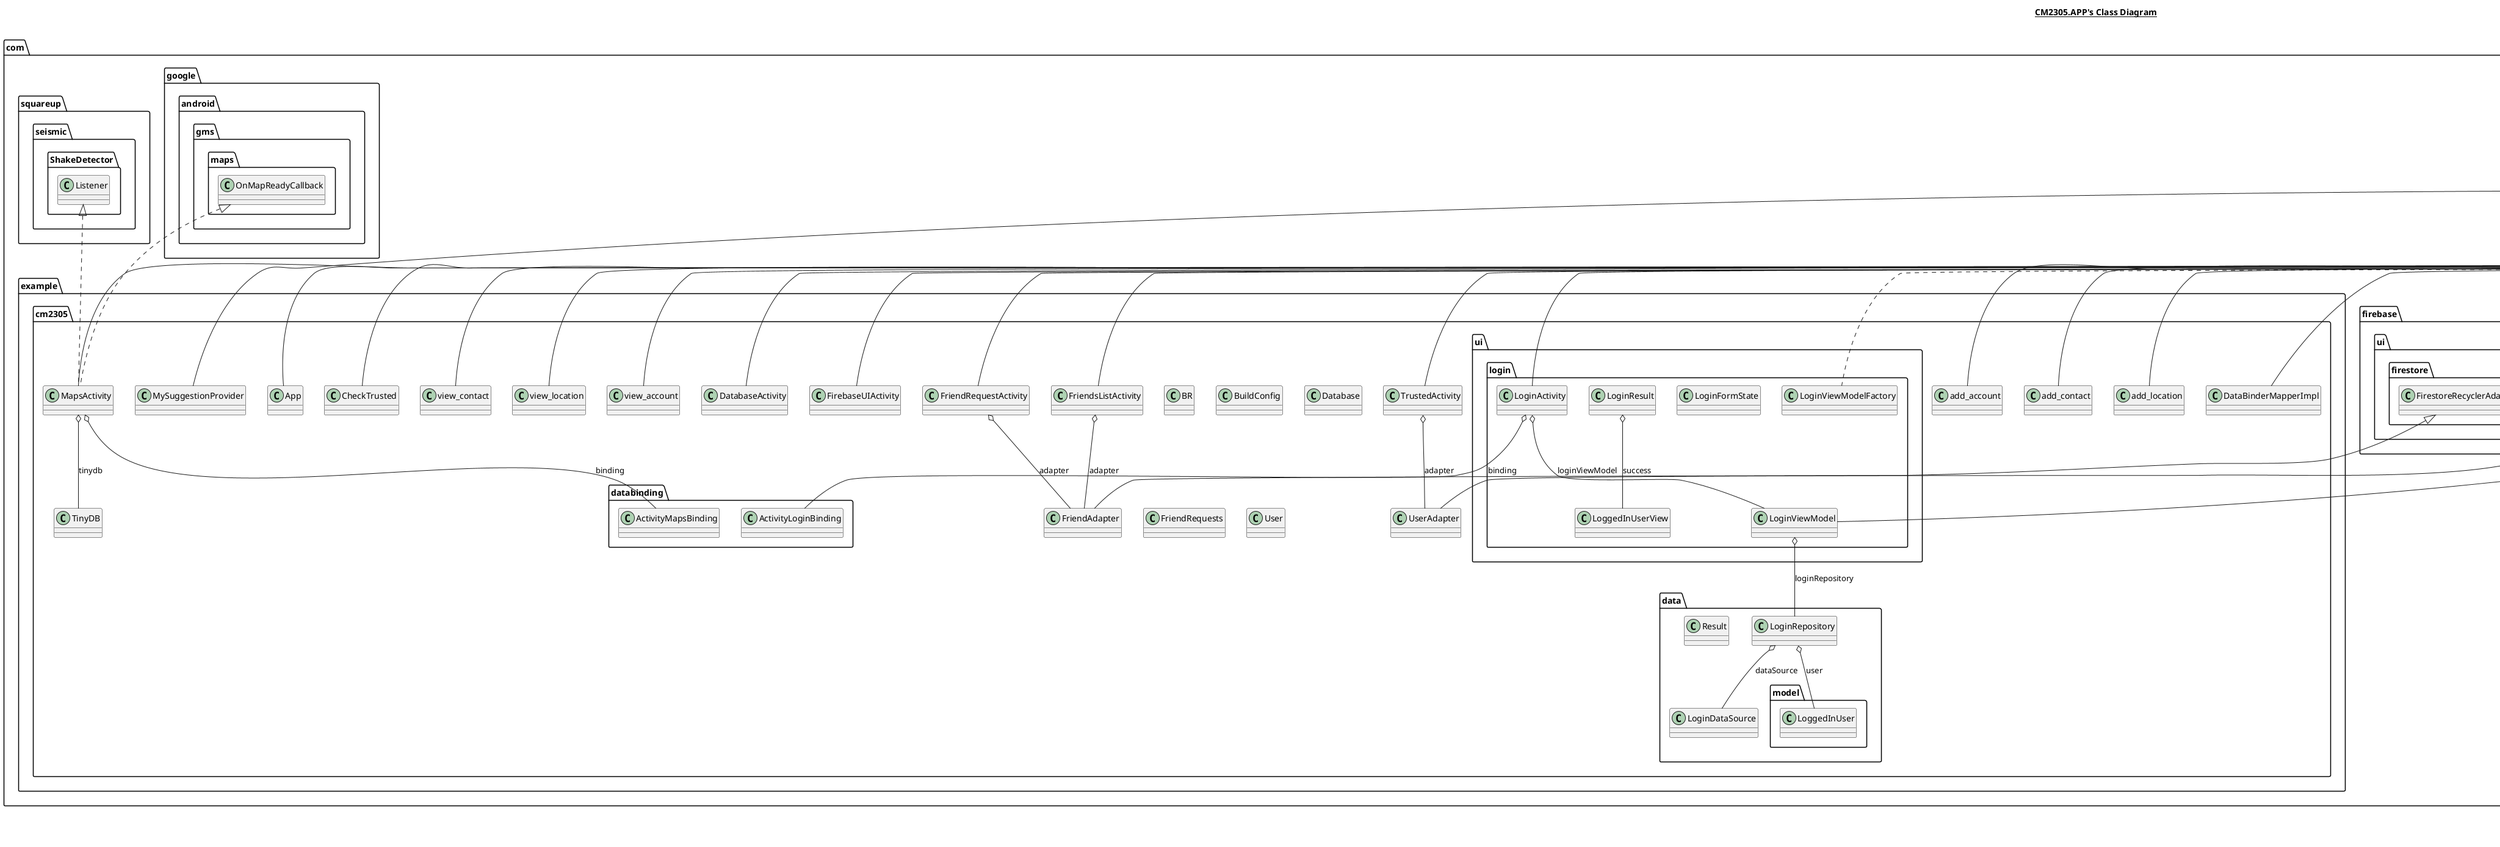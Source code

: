 @startuml

title __CM2305.APP's Class Diagram__\n

  namespace androidx.databinding {
    class androidx.databinding.DataBinderMapperImpl {
    }
  }
  

  namespace androidx.databinding {
    interface androidx.databinding.DataBindingComponent {
    }
  }
  

  namespace androidx.databinding {
    namespace library.baseAdapters {
      class androidx.databinding.library.baseAdapters.BR {
      }
    }
  }
  

  namespace com.example.cm2305 {
    class com.example.cm2305.App {
    }
  }
  

  namespace com.example.cm2305 {
    class com.example.cm2305.BR {
    }
  }
  

  namespace com.example.cm2305 {
    class com.example.cm2305.BuildConfig {
    }
  }
  

  namespace com.example.cm2305 {
    class com.example.cm2305.CheckTrusted {
    }
  }
  

  namespace com.example.cm2305 {
    class com.example.cm2305.DataBinderMapperImpl {
    }
  }
  

  namespace com.example.cm2305 {
    class com.example.cm2305.Database {
    }
  }
  

  namespace com.example.cm2305 {
    class com.example.cm2305.DatabaseActivity {
    }
  }
  

  namespace com.example.cm2305 {
    class com.example.cm2305.FirebaseUIActivity {
    }
  }
  

  namespace com.example.cm2305 {
    class com.example.cm2305.FriendAdapter {
    }
  }
  

  namespace com.example.cm2305 {
    class com.example.cm2305.FriendRequestActivity {
    }
  }
  

  namespace com.example.cm2305 {
    class com.example.cm2305.FriendRequests {
    }
  }
  

  namespace com.example.cm2305 {
    class com.example.cm2305.FriendsListActivity {
    }
  }
  

  namespace com.example.cm2305 {
    class com.example.cm2305.MapsActivity {
    }
  }
  

  namespace com.example.cm2305 {
    class com.example.cm2305.MySuggestionProvider {
    }
  }
  

  namespace com.example.cm2305 {
    class com.example.cm2305.TinyDB {
    }
  }
  

  namespace com.example.cm2305 {
    class com.example.cm2305.TrustedActivity {
    }
  }
  

  namespace com.example.cm2305 {
    class com.example.cm2305.User {
    }
  }
  

  namespace com.example.cm2305 {
    class com.example.cm2305.UserAdapter {
    }
  }
  

  namespace com.example.cm2305 {
    class com.example.cm2305.add_account {
    }
  }
  

  namespace com.example.cm2305 {
    class com.example.cm2305.add_contact {
    }
  }
  

  namespace com.example.cm2305 {
    class com.example.cm2305.add_location {
    }
  }
  

  namespace com.example.cm2305 {
    namespace data {
      class com.example.cm2305.data.LoginDataSource {
      }
    }
  }
  

  namespace com.example.cm2305 {
    namespace data {
      class com.example.cm2305.data.LoginRepository {
      }
    }
  }
  

  namespace com.example.cm2305 {
    namespace data {
      class com.example.cm2305.data.Result {
      }
    }
  }
  

  namespace com.example.cm2305 {
    namespace data {
      namespace model {
        class com.example.cm2305.data.model.LoggedInUser {
        }
      }
    }
  }
  

  namespace com.example.cm2305 {
    namespace ui.login {
      class com.example.cm2305.ui.login.LoggedInUserView {
      }
    }
  }
  

  namespace com.example.cm2305 {
    namespace ui.login {
      class com.example.cm2305.ui.login.LoginActivity {
      }
    }
  }
  

  namespace com.example.cm2305 {
    namespace ui.login {
      class com.example.cm2305.ui.login.LoginFormState {
      }
    }
  }
  

  namespace com.example.cm2305 {
    namespace ui.login {
      class com.example.cm2305.ui.login.LoginResult {
      }
    }
  }
  

  namespace com.example.cm2305 {
    namespace ui.login {
      class com.example.cm2305.ui.login.LoginViewModel {
      }
    }
  }
  

  namespace com.example.cm2305 {
    namespace ui.login {
      class com.example.cm2305.ui.login.LoginViewModelFactory {
      }
    }
  }
  

  namespace com.example.cm2305 {
    class com.example.cm2305.view_account {
    }
  }
  

  namespace com.example.cm2305 {
    class com.example.cm2305.view_contact {
    }
  }
  

  namespace com.example.cm2305 {
    class com.example.cm2305.view_location {
    }
  }
  

  androidx.databinding.DataBinderMapperImpl -up-|> androidx.databinding.MergedDataBinderMapper
  com.example.cm2305.App -up-|> android.app.Application
  com.example.cm2305.CheckTrusted -up-|> androidx.fragment.app.FragmentActivity
  com.example.cm2305.DataBinderMapperImpl -up-|> androidx.databinding.DataBinderMapper
  com.example.cm2305.DatabaseActivity -up-|> androidx.appcompat.app.AppCompatActivity
  com.example.cm2305.FirebaseUIActivity -up-|> androidx.appcompat.app.AppCompatActivity
  com.example.cm2305.FriendAdapter -up-|> com.firebase.ui.firestore.FirestoreRecyclerAdapter
  com.example.cm2305.FriendAdapter o-- com.example.cm2305.FriendAdapter.OnItemClickListener : listener
  com.example.cm2305.FriendRequestActivity -up-|> androidx.appcompat.app.AppCompatActivity
  com.example.cm2305.FriendRequestActivity o-- com.example.cm2305.FriendAdapter : adapter
  com.example.cm2305.FriendsListActivity -up-|> androidx.appcompat.app.AppCompatActivity
  com.example.cm2305.FriendsListActivity o-- com.example.cm2305.FriendAdapter : adapter
  com.example.cm2305.MapsActivity .up.|> com.google.android.gms.maps.OnMapReadyCallback
  com.example.cm2305.MapsActivity .up.|> com.squareup.seismic.ShakeDetector.Listener
  com.example.cm2305.MapsActivity -up-|> androidx.fragment.app.FragmentActivity
  com.example.cm2305.MapsActivity o-- com.example.cm2305.databinding.ActivityMapsBinding : binding
  com.example.cm2305.MapsActivity o-- com.example.cm2305.TinyDB : tinydb
  com.example.cm2305.MySuggestionProvider -up-|> android.content.SearchRecentSuggestionsProvider
  com.example.cm2305.TrustedActivity -up-|> androidx.appcompat.app.AppCompatActivity
  com.example.cm2305.TrustedActivity o-- com.example.cm2305.UserAdapter : adapter
  com.example.cm2305.UserAdapter -up-|> com.firebase.ui.database.FirebaseRecyclerAdapter
  com.example.cm2305.add_account -up-|> androidx.fragment.app.Fragment
  com.example.cm2305.add_contact -up-|> androidx.fragment.app.Fragment
  com.example.cm2305.add_location -up-|> androidx.fragment.app.Fragment
  com.example.cm2305.data.LoginRepository o-- com.example.cm2305.data.LoginDataSource : dataSource
  com.example.cm2305.data.LoginRepository o-- com.example.cm2305.data.model.LoggedInUser : user
  com.example.cm2305.ui.login.LoginActivity -up-|> androidx.appcompat.app.AppCompatActivity
  com.example.cm2305.ui.login.LoginActivity o-- com.example.cm2305.databinding.ActivityLoginBinding : binding
  com.example.cm2305.ui.login.LoginActivity o-- com.example.cm2305.ui.login.LoginViewModel : loginViewModel
  com.example.cm2305.ui.login.LoginResult o-- com.example.cm2305.ui.login.LoggedInUserView : success
  com.example.cm2305.ui.login.LoginViewModel -up-|> androidx.lifecycle.ViewModel
  com.example.cm2305.ui.login.LoginViewModel o-- com.example.cm2305.data.LoginRepository : loginRepository
  com.example.cm2305.ui.login.LoginViewModelFactory .up.|> androidx.lifecycle.ViewModelProvider.Factory
  com.example.cm2305.view_account -up-|> androidx.fragment.app.Fragment
  com.example.cm2305.view_contact -up-|> androidx.fragment.app.Fragment
  com.example.cm2305.view_location -up-|> androidx.fragment.app.Fragment


right footer


PlantUML diagram generated by SketchIt! (https://bitbucket.org/pmesmeur/sketch.it)
For more information about this tool, please contact philippe.mesmeur@gmail.com
endfooter

@enduml
